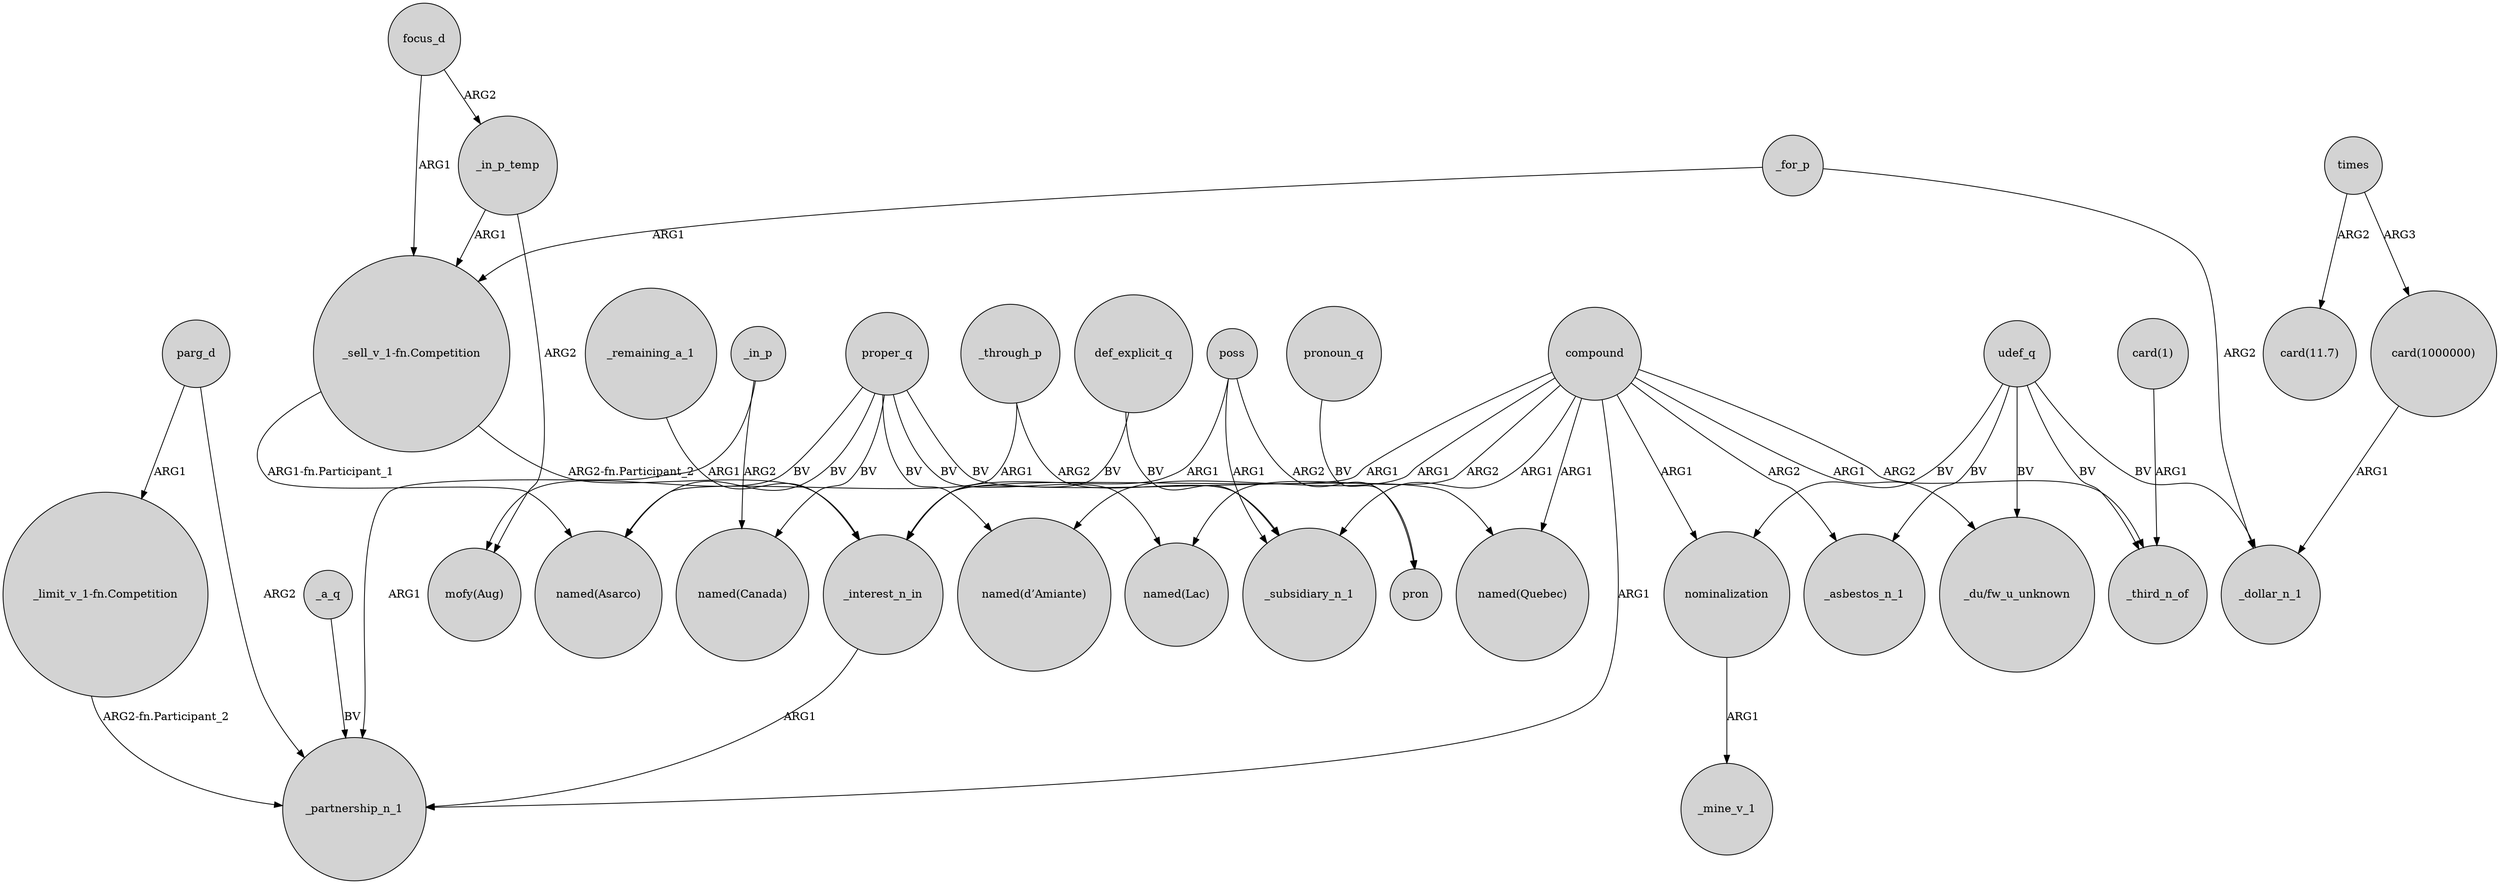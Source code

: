 digraph {
	node [shape=circle style=filled]
	_in_p_temp -> "mofy(Aug)" [label=ARG2]
	proper_q -> "named(Quebec)" [label=BV]
	parg_d -> _partnership_n_1 [label=ARG2]
	_in_p -> _partnership_n_1 [label=ARG1]
	def_explicit_q -> _interest_n_in [label=BV]
	compound -> "named(d’Amiante)" [label=ARG1]
	"card(1)" -> _third_n_of [label=ARG1]
	proper_q -> "named(d’Amiante)" [label=BV]
	udef_q -> nominalization [label=BV]
	"_sell_v_1-fn.Competition" -> "named(Asarco)" [label="ARG1-fn.Participant_1"]
	times -> "card(1000000)" [label=ARG3]
	proper_q -> "mofy(Aug)" [label=BV]
	compound -> _interest_n_in [label=ARG1]
	_in_p_temp -> "_sell_v_1-fn.Competition" [label=ARG1]
	compound -> "named(Quebec)" [label=ARG1]
	"_sell_v_1-fn.Competition" -> _interest_n_in [label="ARG2-fn.Participant_2"]
	_a_q -> _partnership_n_1 [label=BV]
	focus_d -> "_sell_v_1-fn.Competition" [label=ARG1]
	_interest_n_in -> _partnership_n_1 [label=ARG1]
	pronoun_q -> pron [label=BV]
	compound -> nominalization [label=ARG1]
	compound -> _partnership_n_1 [label=ARG1]
	poss -> pron [label=ARG2]
	poss -> _interest_n_in [label=ARG1]
	compound -> "named(Lac)" [label=ARG2]
	_for_p -> _dollar_n_1 [label=ARG2]
	"_limit_v_1-fn.Competition" -> _partnership_n_1 [label="ARG2-fn.Participant_2"]
	udef_q -> _asbestos_n_1 [label=BV]
	udef_q -> _dollar_n_1 [label=BV]
	nominalization -> _mine_v_1 [label=ARG1]
	times -> "card(11.7)" [label=ARG2]
	"card(1000000)" -> _dollar_n_1 [label=ARG1]
	def_explicit_q -> _subsidiary_n_1 [label=BV]
	_for_p -> "_sell_v_1-fn.Competition" [label=ARG1]
	focus_d -> _in_p_temp [label=ARG2]
	poss -> _subsidiary_n_1 [label=ARG1]
	proper_q -> "named(Lac)" [label=BV]
	proper_q -> "named(Canada)" [label=BV]
	proper_q -> "named(Asarco)" [label=BV]
	parg_d -> "_limit_v_1-fn.Competition" [label=ARG1]
	compound -> "_du/fw_u_unknown" [label=ARG1]
	compound -> _subsidiary_n_1 [label=ARG1]
	compound -> _third_n_of [label=ARG2]
	_in_p -> "named(Canada)" [label=ARG2]
	_through_p -> "named(Asarco)" [label=ARG1]
	_through_p -> _subsidiary_n_1 [label=ARG2]
	_remaining_a_1 -> _interest_n_in [label=ARG1]
	udef_q -> _third_n_of [label=BV]
	udef_q -> "_du/fw_u_unknown" [label=BV]
	compound -> _asbestos_n_1 [label=ARG2]
}
